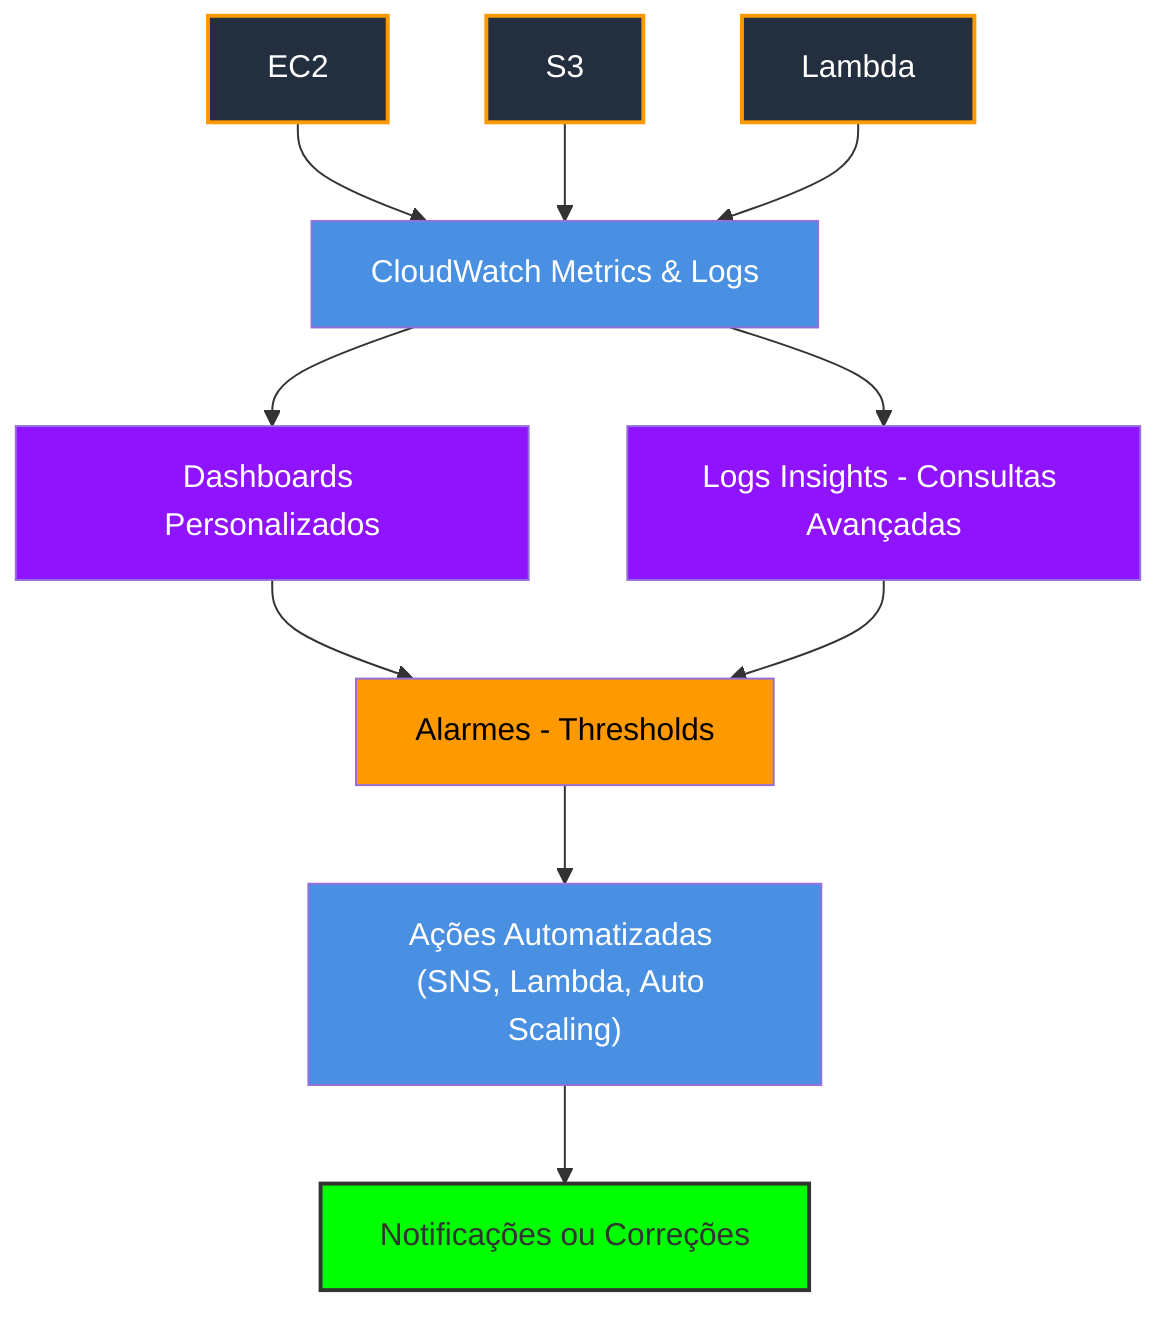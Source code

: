 graph TD
    A["EC2"] --> D["CloudWatch Metrics & Logs"]
    B["S3"] --> D
    C["Lambda"] --> D
    D --> E["Dashboards Personalizados"]
    D --> F["Logs Insights - Consultas Avançadas"]
    E --> G["Alarmes - Thresholds"]
    F --> G
    G --> H["Ações Automatizadas (SNS, Lambda, Auto Scaling)"]
    H --> I["Notificações ou Correções"]

    style A fill:#232F3E,stroke:#F90,stroke-width:2px,color:#FFF
    style B fill:#232F3E,stroke:#F90,stroke-width:2px,color:#FFF
    style C fill:#232F3E,stroke:#F90,stroke-width:2px,color:#FFF
    style D fill:#4A90E2,color:#FFF
    style E fill:#9013FE,color:#FFF
    style F fill:#9013FE,color:#FFF
    style G fill:#FF9900,color:#000
    style H fill:#4A90E2,color:#FFF
    style I fill:#00FF00,stroke:#333,stroke-width:2px